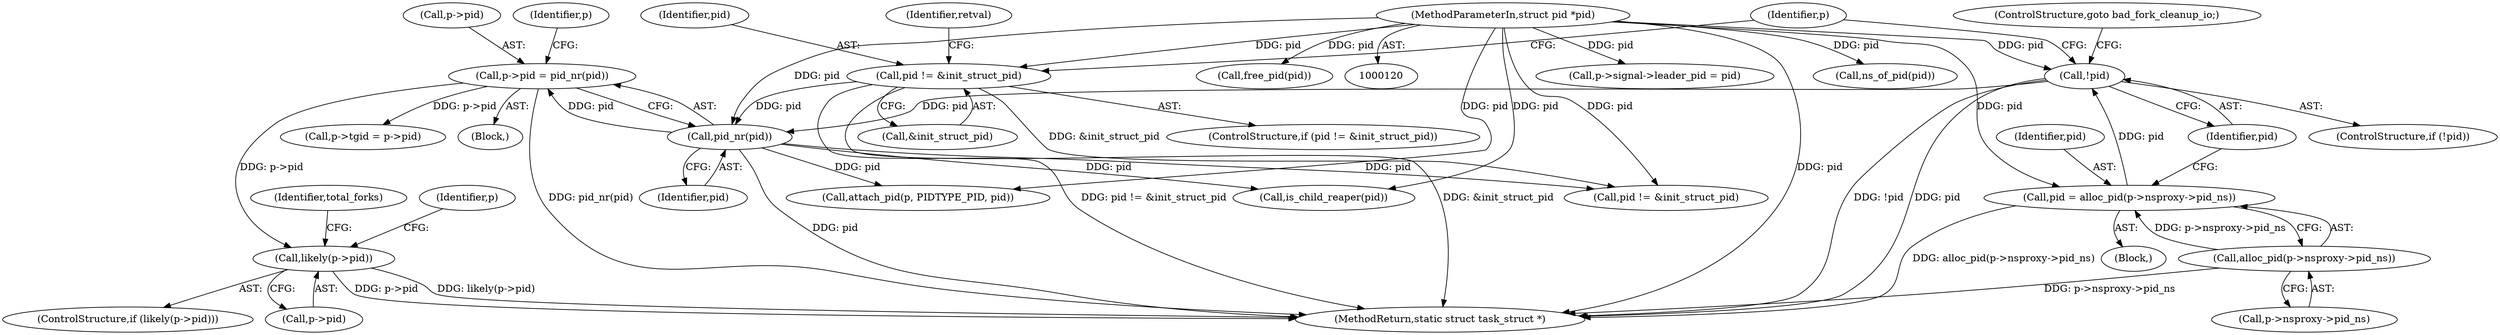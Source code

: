 digraph "0_linux_e66eded8309ebf679d3d3c1f5820d1f2ca332c71_0@pointer" {
"1001009" [label="(Call,likely(p->pid))"];
"1000726" [label="(Call,p->pid = pid_nr(pid))"];
"1000730" [label="(Call,pid_nr(pid))"];
"1000723" [label="(Call,!pid)"];
"1000714" [label="(Call,pid = alloc_pid(p->nsproxy->pid_ns))"];
"1000716" [label="(Call,alloc_pid(p->nsproxy->pid_ns))"];
"1000125" [label="(MethodParameterIn,struct pid *pid)"];
"1000705" [label="(Call,pid != &init_struct_pid)"];
"1001130" [label="(Call,pid != &init_struct_pid)"];
"1001100" [label="(Identifier,total_forks)"];
"1000732" [label="(Call,p->tgid = p->pid)"];
"1000734" [label="(Identifier,p)"];
"1001015" [label="(Identifier,p)"];
"1000709" [label="(Block,)"];
"1000727" [label="(Call,p->pid)"];
"1000722" [label="(ControlStructure,if (!pid))"];
"1001042" [label="(Call,p->signal->leader_pid = pid)"];
"1000724" [label="(Identifier,pid)"];
"1001031" [label="(Call,ns_of_pid(pid))"];
"1000706" [label="(Identifier,pid)"];
"1000714" [label="(Call,pid = alloc_pid(p->nsproxy->pid_ns))"];
"1000730" [label="(Call,pid_nr(pid))"];
"1000125" [label="(MethodParameterIn,struct pid *pid)"];
"1000711" [label="(Identifier,retval)"];
"1000728" [label="(Identifier,p)"];
"1000723" [label="(Call,!pid)"];
"1000726" [label="(Call,p->pid = pid_nr(pid))"];
"1000731" [label="(Identifier,pid)"];
"1000707" [label="(Call,&init_struct_pid)"];
"1000704" [label="(ControlStructure,if (pid != &init_struct_pid))"];
"1000127" [label="(Block,)"];
"1000715" [label="(Identifier,pid)"];
"1001009" [label="(Call,likely(p->pid))"];
"1000716" [label="(Call,alloc_pid(p->nsproxy->pid_ns))"];
"1000717" [label="(Call,p->nsproxy->pid_ns)"];
"1001008" [label="(ControlStructure,if (likely(p->pid)))"];
"1001026" [label="(Call,is_child_reaper(pid))"];
"1000725" [label="(ControlStructure,goto bad_fork_cleanup_io;)"];
"1001093" [label="(Call,attach_pid(p, PIDTYPE_PID, pid))"];
"1001227" [label="(MethodReturn,static struct task_struct *)"];
"1000705" [label="(Call,pid != &init_struct_pid)"];
"1001134" [label="(Call,free_pid(pid))"];
"1001010" [label="(Call,p->pid)"];
"1001009" -> "1001008"  [label="AST: "];
"1001009" -> "1001010"  [label="CFG: "];
"1001010" -> "1001009"  [label="AST: "];
"1001015" -> "1001009"  [label="CFG: "];
"1001100" -> "1001009"  [label="CFG: "];
"1001009" -> "1001227"  [label="DDG: likely(p->pid)"];
"1001009" -> "1001227"  [label="DDG: p->pid"];
"1000726" -> "1001009"  [label="DDG: p->pid"];
"1000726" -> "1000127"  [label="AST: "];
"1000726" -> "1000730"  [label="CFG: "];
"1000727" -> "1000726"  [label="AST: "];
"1000730" -> "1000726"  [label="AST: "];
"1000734" -> "1000726"  [label="CFG: "];
"1000726" -> "1001227"  [label="DDG: pid_nr(pid)"];
"1000730" -> "1000726"  [label="DDG: pid"];
"1000726" -> "1000732"  [label="DDG: p->pid"];
"1000730" -> "1000731"  [label="CFG: "];
"1000731" -> "1000730"  [label="AST: "];
"1000730" -> "1001227"  [label="DDG: pid"];
"1000723" -> "1000730"  [label="DDG: pid"];
"1000705" -> "1000730"  [label="DDG: pid"];
"1000125" -> "1000730"  [label="DDG: pid"];
"1000730" -> "1001026"  [label="DDG: pid"];
"1000730" -> "1001093"  [label="DDG: pid"];
"1000730" -> "1001130"  [label="DDG: pid"];
"1000723" -> "1000722"  [label="AST: "];
"1000723" -> "1000724"  [label="CFG: "];
"1000724" -> "1000723"  [label="AST: "];
"1000725" -> "1000723"  [label="CFG: "];
"1000728" -> "1000723"  [label="CFG: "];
"1000723" -> "1001227"  [label="DDG: pid"];
"1000723" -> "1001227"  [label="DDG: !pid"];
"1000714" -> "1000723"  [label="DDG: pid"];
"1000125" -> "1000723"  [label="DDG: pid"];
"1000714" -> "1000709"  [label="AST: "];
"1000714" -> "1000716"  [label="CFG: "];
"1000715" -> "1000714"  [label="AST: "];
"1000716" -> "1000714"  [label="AST: "];
"1000724" -> "1000714"  [label="CFG: "];
"1000714" -> "1001227"  [label="DDG: alloc_pid(p->nsproxy->pid_ns)"];
"1000716" -> "1000714"  [label="DDG: p->nsproxy->pid_ns"];
"1000125" -> "1000714"  [label="DDG: pid"];
"1000716" -> "1000717"  [label="CFG: "];
"1000717" -> "1000716"  [label="AST: "];
"1000716" -> "1001227"  [label="DDG: p->nsproxy->pid_ns"];
"1000125" -> "1000120"  [label="AST: "];
"1000125" -> "1001227"  [label="DDG: pid"];
"1000125" -> "1000705"  [label="DDG: pid"];
"1000125" -> "1001026"  [label="DDG: pid"];
"1000125" -> "1001031"  [label="DDG: pid"];
"1000125" -> "1001042"  [label="DDG: pid"];
"1000125" -> "1001093"  [label="DDG: pid"];
"1000125" -> "1001130"  [label="DDG: pid"];
"1000125" -> "1001134"  [label="DDG: pid"];
"1000705" -> "1000704"  [label="AST: "];
"1000705" -> "1000707"  [label="CFG: "];
"1000706" -> "1000705"  [label="AST: "];
"1000707" -> "1000705"  [label="AST: "];
"1000711" -> "1000705"  [label="CFG: "];
"1000728" -> "1000705"  [label="CFG: "];
"1000705" -> "1001227"  [label="DDG: pid != &init_struct_pid"];
"1000705" -> "1001227"  [label="DDG: &init_struct_pid"];
"1000705" -> "1001130"  [label="DDG: &init_struct_pid"];
}
